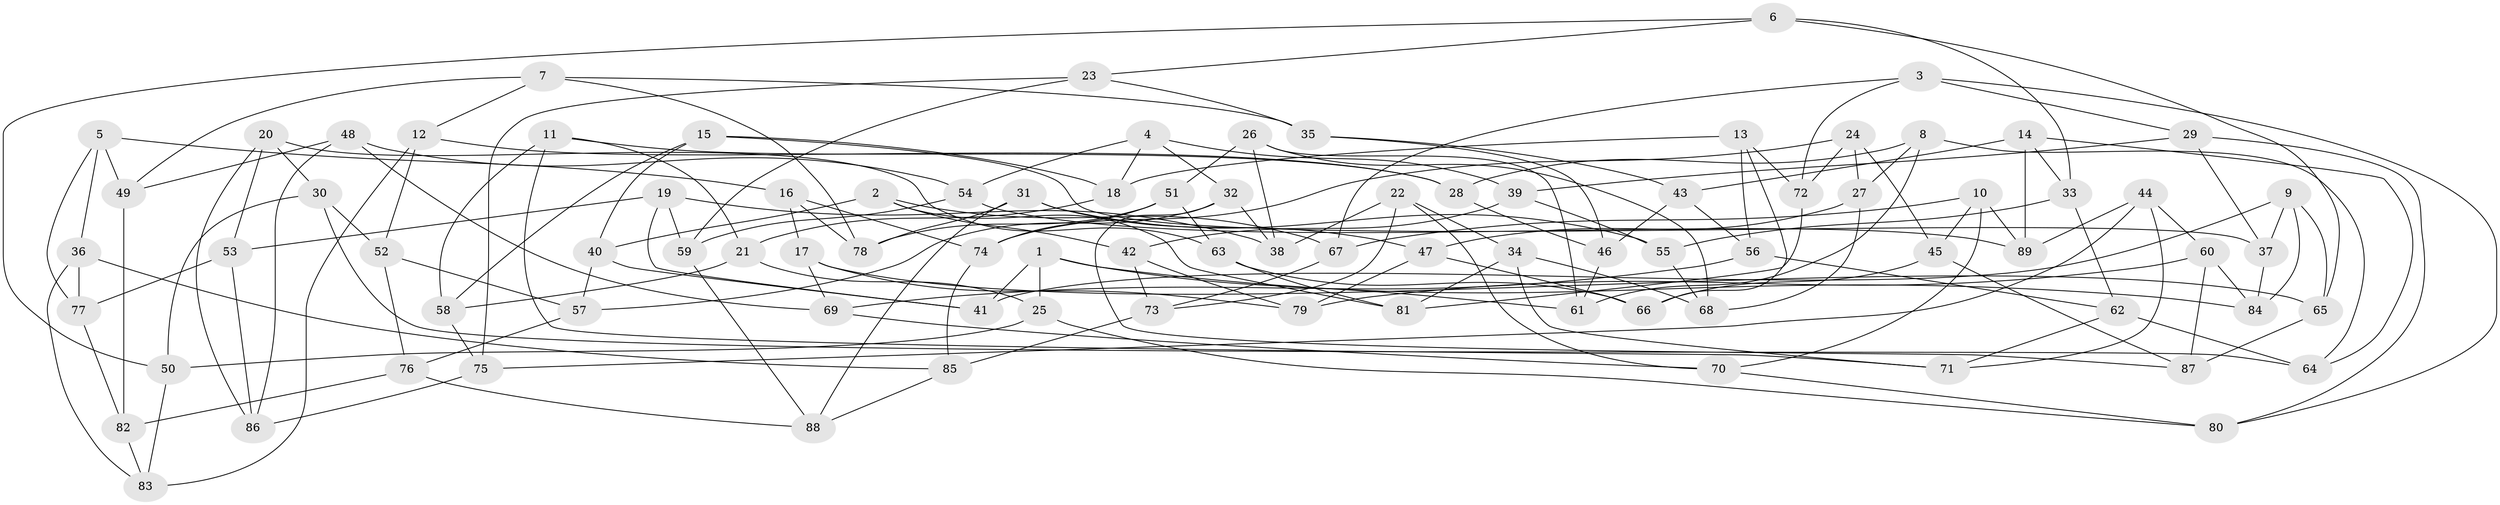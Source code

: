 // coarse degree distribution, {3: 0.1509433962264151, 4: 0.5471698113207547, 5: 0.1320754716981132, 10: 0.05660377358490566, 8: 0.018867924528301886, 7: 0.03773584905660377, 9: 0.018867924528301886, 6: 0.03773584905660377}
// Generated by graph-tools (version 1.1) at 2025/01/03/04/25 22:01:15]
// undirected, 89 vertices, 178 edges
graph export_dot {
graph [start="1"]
  node [color=gray90,style=filled];
  1;
  2;
  3;
  4;
  5;
  6;
  7;
  8;
  9;
  10;
  11;
  12;
  13;
  14;
  15;
  16;
  17;
  18;
  19;
  20;
  21;
  22;
  23;
  24;
  25;
  26;
  27;
  28;
  29;
  30;
  31;
  32;
  33;
  34;
  35;
  36;
  37;
  38;
  39;
  40;
  41;
  42;
  43;
  44;
  45;
  46;
  47;
  48;
  49;
  50;
  51;
  52;
  53;
  54;
  55;
  56;
  57;
  58;
  59;
  60;
  61;
  62;
  63;
  64;
  65;
  66;
  67;
  68;
  69;
  70;
  71;
  72;
  73;
  74;
  75;
  76;
  77;
  78;
  79;
  80;
  81;
  82;
  83;
  84;
  85;
  86;
  87;
  88;
  89;
  1 -- 84;
  1 -- 25;
  1 -- 41;
  1 -- 61;
  2 -- 67;
  2 -- 42;
  2 -- 81;
  2 -- 40;
  3 -- 72;
  3 -- 67;
  3 -- 29;
  3 -- 80;
  4 -- 39;
  4 -- 32;
  4 -- 18;
  4 -- 54;
  5 -- 36;
  5 -- 77;
  5 -- 16;
  5 -- 49;
  6 -- 50;
  6 -- 65;
  6 -- 23;
  6 -- 33;
  7 -- 35;
  7 -- 78;
  7 -- 12;
  7 -- 49;
  8 -- 27;
  8 -- 64;
  8 -- 28;
  8 -- 61;
  9 -- 65;
  9 -- 37;
  9 -- 41;
  9 -- 84;
  10 -- 45;
  10 -- 89;
  10 -- 70;
  10 -- 67;
  11 -- 28;
  11 -- 21;
  11 -- 58;
  11 -- 71;
  12 -- 52;
  12 -- 83;
  12 -- 28;
  13 -- 72;
  13 -- 66;
  13 -- 18;
  13 -- 56;
  14 -- 33;
  14 -- 64;
  14 -- 43;
  14 -- 89;
  15 -- 58;
  15 -- 18;
  15 -- 40;
  15 -- 37;
  16 -- 17;
  16 -- 78;
  16 -- 74;
  17 -- 79;
  17 -- 69;
  17 -- 65;
  18 -- 21;
  19 -- 53;
  19 -- 59;
  19 -- 41;
  19 -- 38;
  20 -- 30;
  20 -- 63;
  20 -- 53;
  20 -- 86;
  21 -- 25;
  21 -- 58;
  22 -- 34;
  22 -- 38;
  22 -- 70;
  22 -- 73;
  23 -- 35;
  23 -- 75;
  23 -- 59;
  24 -- 27;
  24 -- 45;
  24 -- 74;
  24 -- 72;
  25 -- 80;
  25 -- 50;
  26 -- 61;
  26 -- 38;
  26 -- 68;
  26 -- 51;
  27 -- 47;
  27 -- 68;
  28 -- 46;
  29 -- 80;
  29 -- 37;
  29 -- 39;
  30 -- 50;
  30 -- 52;
  30 -- 64;
  31 -- 78;
  31 -- 88;
  31 -- 47;
  31 -- 55;
  32 -- 38;
  32 -- 57;
  32 -- 87;
  33 -- 55;
  33 -- 62;
  34 -- 68;
  34 -- 71;
  34 -- 81;
  35 -- 43;
  35 -- 46;
  36 -- 77;
  36 -- 83;
  36 -- 85;
  37 -- 84;
  39 -- 55;
  39 -- 42;
  40 -- 57;
  40 -- 41;
  42 -- 79;
  42 -- 73;
  43 -- 56;
  43 -- 46;
  44 -- 75;
  44 -- 89;
  44 -- 60;
  44 -- 71;
  45 -- 66;
  45 -- 87;
  46 -- 61;
  47 -- 66;
  47 -- 79;
  48 -- 49;
  48 -- 69;
  48 -- 86;
  48 -- 54;
  49 -- 82;
  50 -- 83;
  51 -- 63;
  51 -- 78;
  51 -- 74;
  52 -- 57;
  52 -- 76;
  53 -- 86;
  53 -- 77;
  54 -- 59;
  54 -- 89;
  55 -- 68;
  56 -- 69;
  56 -- 62;
  57 -- 76;
  58 -- 75;
  59 -- 88;
  60 -- 87;
  60 -- 84;
  60 -- 79;
  62 -- 71;
  62 -- 64;
  63 -- 66;
  63 -- 81;
  65 -- 87;
  67 -- 73;
  69 -- 70;
  70 -- 80;
  72 -- 81;
  73 -- 85;
  74 -- 85;
  75 -- 86;
  76 -- 88;
  76 -- 82;
  77 -- 82;
  82 -- 83;
  85 -- 88;
}
